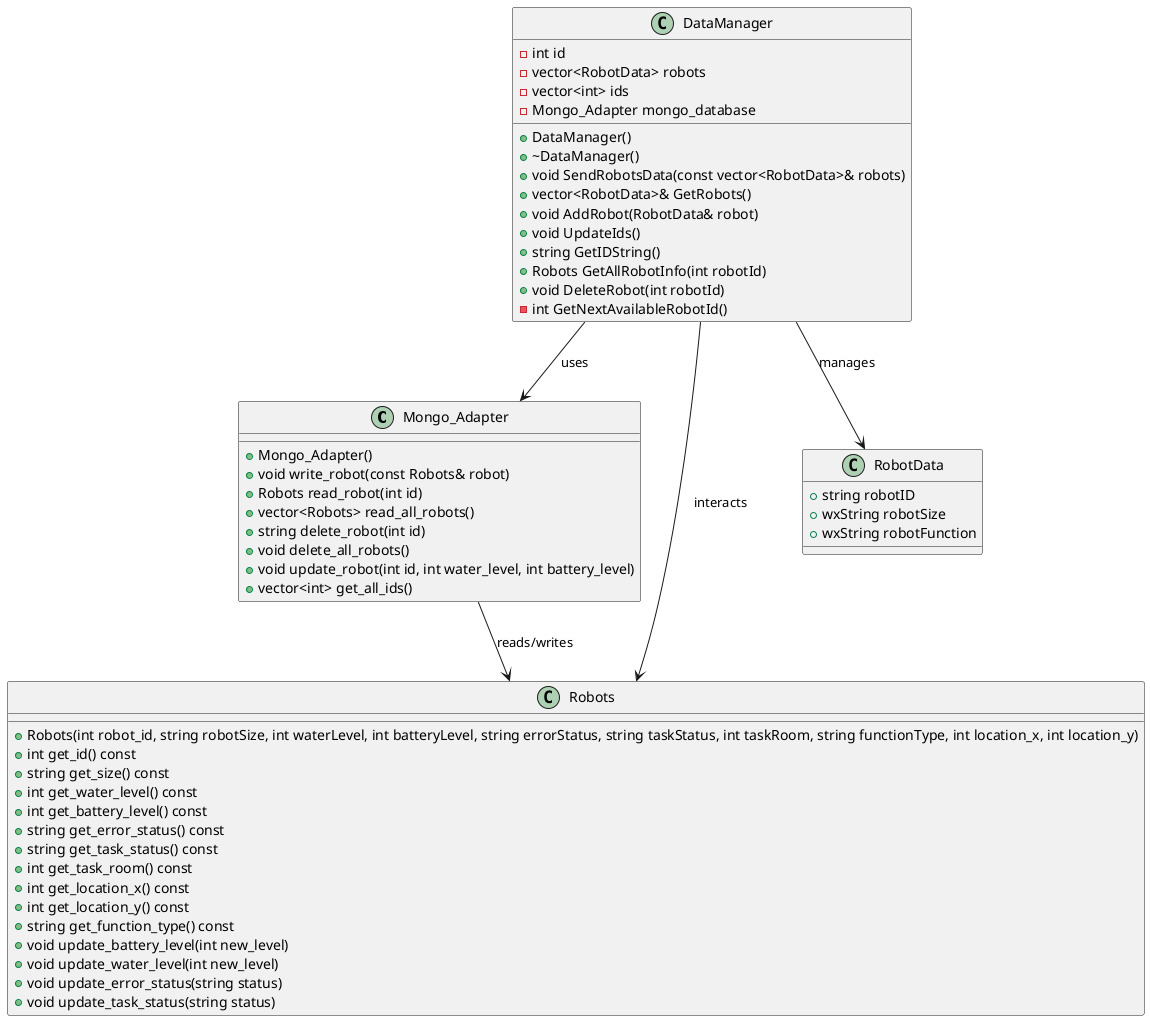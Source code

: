 @startuml DataManagerClassDiagram

' Define the Mongo_Adapter class
class Mongo_Adapter {
    +Mongo_Adapter()
    +void write_robot(const Robots& robot)
    +Robots read_robot(int id)
    +vector<Robots> read_all_robots()
    +string delete_robot(int id)
    +void delete_all_robots()
    +void update_robot(int id, int water_level, int battery_level)
    +vector<int> get_all_ids()
}

' Define the Robots class
class Robots {
    +Robots(int robot_id, string robotSize, int waterLevel, int batteryLevel, string errorStatus, string taskStatus, int taskRoom, string functionType, int location_x, int location_y)
    +int get_id() const
    +string get_size() const
    +int get_water_level() const
    +int get_battery_level() const
    +string get_error_status() const
    +string get_task_status() const
    +int get_task_room() const
    +int get_location_x() const
    +int get_location_y() const
    +string get_function_type() const
    +void update_battery_level(int new_level)
    +void update_water_level(int new_level)
    +void update_error_status(string status)
    +void update_task_status(string status)
}

' Define the RobotData struct
class RobotData {
    +string robotID
    +wxString robotSize
    +wxString robotFunction
}

' Define the DataManager class
class DataManager {
    +DataManager()
    +~DataManager()
    +void SendRobotsData(const vector<RobotData>& robots)
    +vector<RobotData>& GetRobots()
    +void AddRobot(RobotData& robot)
    +void UpdateIds()
    +string GetIDString()
    +Robots GetAllRobotInfo(int robotId)
    +void DeleteRobot(int robotId)
    -int GetNextAvailableRobotId()
    -int id
    -vector<RobotData> robots
    -vector<int> ids
    -Mongo_Adapter mongo_database
}

' Relationships between classes
DataManager --> Mongo_Adapter : uses
DataManager --> RobotData : manages
DataManager --> Robots : interacts
Mongo_Adapter --> Robots : reads/writes

@enduml
